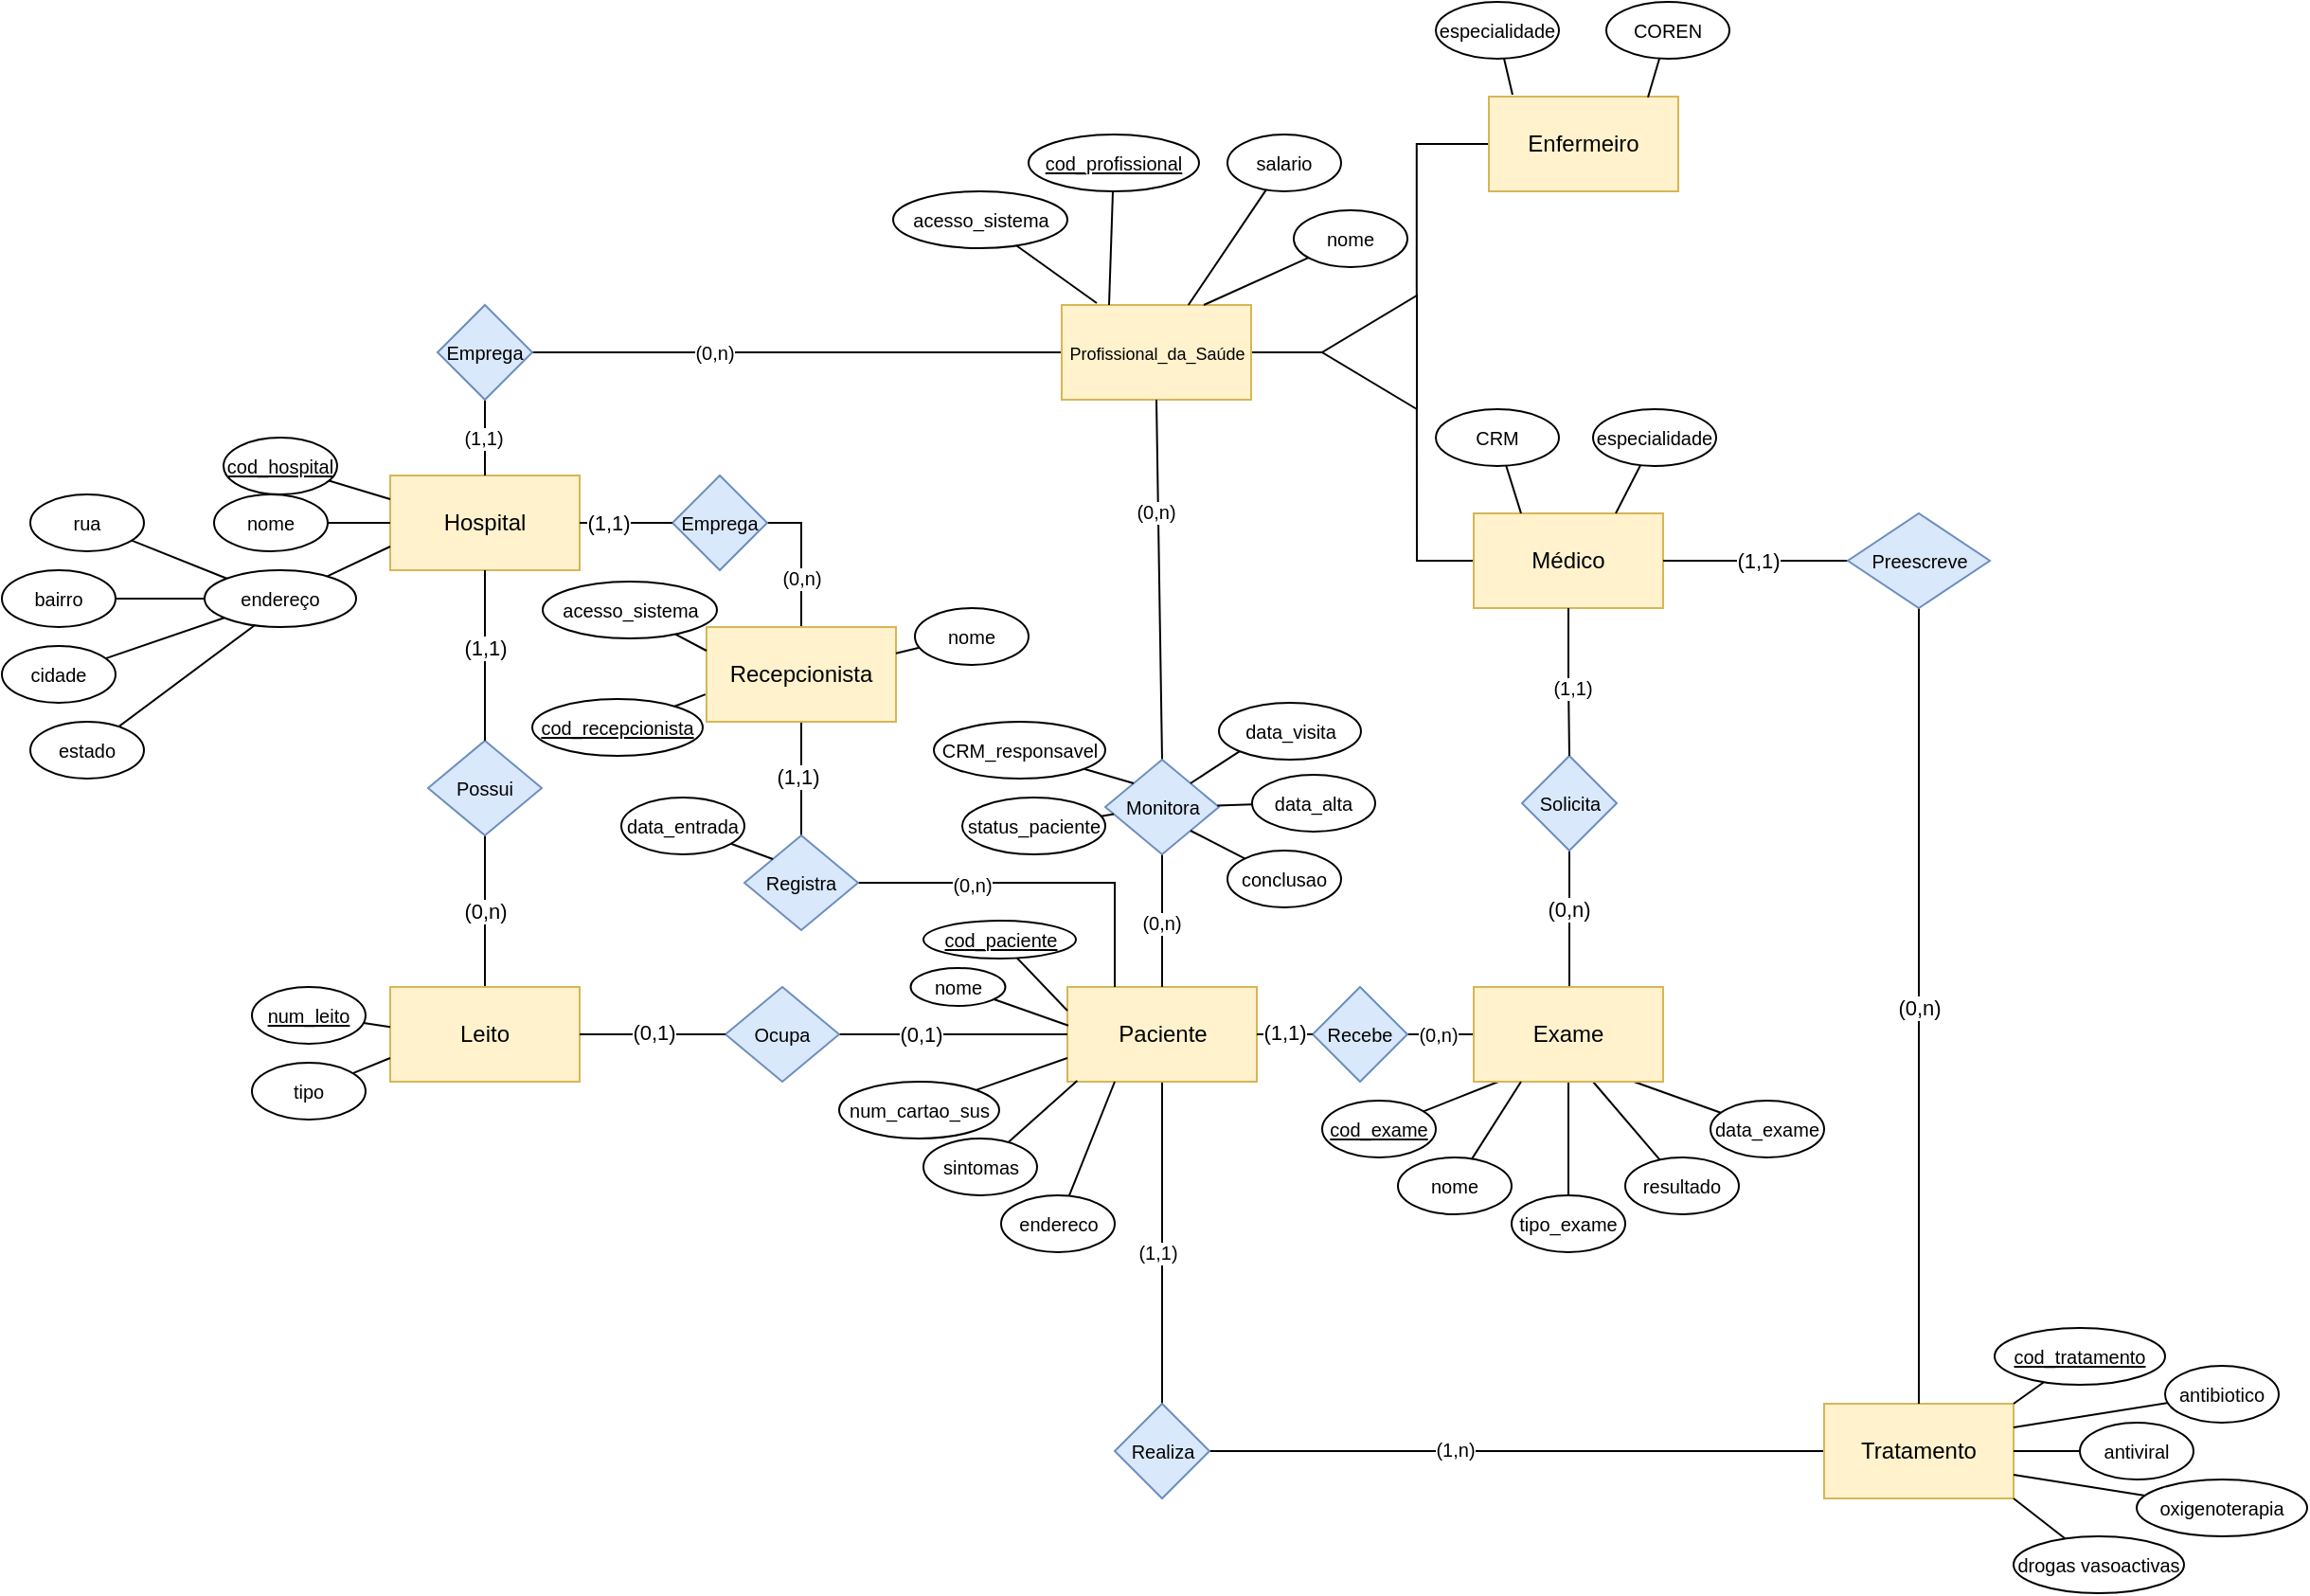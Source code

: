 <mxfile version="17.1.3" type="device"><diagram id="DPIqhVDyf0il2X2MRdax" name="Page-1"><mxGraphModel dx="2132" dy="731" grid="1" gridSize="10" guides="1" tooltips="1" connect="1" arrows="1" fold="1" page="1" pageScale="1" pageWidth="850" pageHeight="1100" math="0" shadow="0"><root><mxCell id="0"/><mxCell id="1" parent="0"/><mxCell id="e67eIa8he8277cA4eaDI-134" style="edgeStyle=orthogonalEdgeStyle;rounded=0;orthogonalLoop=1;jettySize=auto;html=1;entryX=0.5;entryY=0;entryDx=0;entryDy=0;fontSize=10;endArrow=none;endFill=0;startArrow=none;" parent="1" source="CqYVStEYYvKWzw15tVF0-3" target="CqYVStEYYvKWzw15tVF0-1" edge="1"><mxGeometry relative="1" as="geometry"><Array as="points"><mxPoint x="730" y="315"/></Array><mxPoint x="698" y="370" as="targetPoint"/></mxGeometry></mxCell><mxCell id="e67eIa8he8277cA4eaDI-135" value="(0,n)" style="edgeLabel;html=1;align=center;verticalAlign=middle;resizable=0;points=[];fontSize=10;" parent="e67eIa8he8277cA4eaDI-134" vertex="1" connectable="0"><mxGeometry x="0.768" y="1" relative="1" as="geometry"><mxPoint x="-1" y="-18" as="offset"/></mxGeometry></mxCell><mxCell id="CqYVStEYYvKWzw15tVF0-39" style="edgeStyle=none;rounded=0;orthogonalLoop=1;jettySize=auto;html=1;entryX=0.5;entryY=0;entryDx=0;entryDy=0;endArrow=none;endFill=0;startArrow=none;" parent="1" source="CqYVStEYYvKWzw15tVF0-40" target="CqYVStEYYvKWzw15tVF0-38" edge="1"><mxGeometry relative="1" as="geometry"/></mxCell><mxCell id="CqYVStEYYvKWzw15tVF0-47" value="(0,n)" style="edgeLabel;html=1;align=center;verticalAlign=middle;resizable=0;points=[];" parent="CqYVStEYYvKWzw15tVF0-39" vertex="1" connectable="0"><mxGeometry x="0.331" y="1" relative="1" as="geometry"><mxPoint x="-1" y="-13" as="offset"/></mxGeometry></mxCell><mxCell id="e67eIa8he8277cA4eaDI-136" value="Hospital" style="rounded=0;whiteSpace=wrap;html=1;fillColor=#fff2cc;strokeColor=#d6b656;" parent="1" vertex="1"><mxGeometry x="513" y="290" width="100" height="50" as="geometry"/></mxCell><mxCell id="e67eIa8he8277cA4eaDI-137" style="rounded=0;orthogonalLoop=1;jettySize=auto;html=1;entryX=0;entryY=0.5;entryDx=0;entryDy=0;fontSize=10;endArrow=none;endFill=0;" parent="1" source="e67eIa8he8277cA4eaDI-138" target="e67eIa8he8277cA4eaDI-136" edge="1"><mxGeometry relative="1" as="geometry"/></mxCell><mxCell id="e67eIa8he8277cA4eaDI-138" value="&lt;font style=&quot;font-size: 10px;&quot;&gt;nome&lt;/font&gt;" style="ellipse;whiteSpace=wrap;html=1;fontSize=10;" parent="1" vertex="1"><mxGeometry x="420" y="300" width="60" height="30" as="geometry"/></mxCell><mxCell id="e67eIa8he8277cA4eaDI-139" style="edgeStyle=none;rounded=0;orthogonalLoop=1;jettySize=auto;html=1;entryX=0;entryY=0.25;entryDx=0;entryDy=0;fontSize=10;endArrow=none;endFill=0;" parent="1" source="e67eIa8he8277cA4eaDI-140" target="e67eIa8he8277cA4eaDI-136" edge="1"><mxGeometry relative="1" as="geometry"/></mxCell><mxCell id="e67eIa8he8277cA4eaDI-140" value="&lt;u style=&quot;font-size: 10px;&quot;&gt;&lt;font style=&quot;font-size: 10px;&quot;&gt;cod_hospital&lt;/font&gt;&lt;/u&gt;" style="ellipse;whiteSpace=wrap;html=1;fontSize=10;" parent="1" vertex="1"><mxGeometry x="425" y="270" width="60" height="30" as="geometry"/></mxCell><mxCell id="e67eIa8he8277cA4eaDI-156" style="edgeStyle=none;rounded=0;orthogonalLoop=1;jettySize=auto;html=1;entryX=0;entryY=0.5;entryDx=0;entryDy=0;fontSize=10;endArrow=none;endFill=0;exitX=1;exitY=0.5;exitDx=0;exitDy=0;startArrow=none;" parent="1" source="CqYVStEYYvKWzw15tVF0-31" target="CqYVStEYYvKWzw15tVF0-26" edge="1"><mxGeometry relative="1" as="geometry"><mxPoint x="1015.5" y="585" as="sourcePoint"/><mxPoint x="1110.0" y="585" as="targetPoint"/></mxGeometry></mxCell><mxCell id="e67eIa8he8277cA4eaDI-158" style="edgeStyle=none;rounded=0;orthogonalLoop=1;jettySize=auto;html=1;entryX=0.5;entryY=0;entryDx=0;entryDy=0;fontSize=10;endArrow=none;endFill=0;" parent="1" source="e67eIa8he8277cA4eaDI-160" target="e67eIa8he8277cA4eaDI-216" edge="1"><mxGeometry relative="1" as="geometry"/></mxCell><mxCell id="e67eIa8he8277cA4eaDI-159" value="(1,1)" style="edgeLabel;html=1;align=center;verticalAlign=middle;resizable=0;points=[];fontSize=10;" parent="e67eIa8he8277cA4eaDI-158" vertex="1" connectable="0"><mxGeometry x="-0.456" relative="1" as="geometry"><mxPoint x="-3" y="44" as="offset"/></mxGeometry></mxCell><mxCell id="e67eIa8he8277cA4eaDI-160" value="Paciente" style="rounded=0;whiteSpace=wrap;html=1;fillColor=#fff2cc;strokeColor=#d6b656;" parent="1" vertex="1"><mxGeometry x="870.5" y="560" width="100" height="50" as="geometry"/></mxCell><mxCell id="e67eIa8he8277cA4eaDI-161" style="edgeStyle=none;rounded=0;orthogonalLoop=1;jettySize=auto;html=1;fontSize=10;endArrow=none;endFill=0;entryX=0;entryY=0.25;entryDx=0;entryDy=0;" parent="1" source="e67eIa8he8277cA4eaDI-162" target="e67eIa8he8277cA4eaDI-160" edge="1"><mxGeometry relative="1" as="geometry"><mxPoint x="830" y="595" as="targetPoint"/></mxGeometry></mxCell><mxCell id="e67eIa8he8277cA4eaDI-162" value="&lt;font style=&quot;font-size: 10px&quot;&gt;&lt;u&gt;cod_paciente&lt;/u&gt;&lt;/font&gt;" style="ellipse;whiteSpace=wrap;html=1;" parent="1" vertex="1"><mxGeometry x="794.5" y="525" width="80.5" height="20" as="geometry"/></mxCell><mxCell id="e67eIa8he8277cA4eaDI-163" style="edgeStyle=none;rounded=0;orthogonalLoop=1;jettySize=auto;html=1;entryX=0;entryY=0.75;entryDx=0;entryDy=0;fontSize=10;endArrow=none;endFill=0;" parent="1" source="e67eIa8he8277cA4eaDI-164" target="e67eIa8he8277cA4eaDI-160" edge="1"><mxGeometry relative="1" as="geometry"><mxPoint x="875.2" y="621" as="targetPoint"/></mxGeometry></mxCell><mxCell id="e67eIa8he8277cA4eaDI-164" value="&lt;span style=&quot;font-size: 10px&quot;&gt;num_cartao_sus&lt;/span&gt;" style="ellipse;whiteSpace=wrap;html=1;" parent="1" vertex="1"><mxGeometry x="750" y="610" width="84.5" height="30" as="geometry"/></mxCell><mxCell id="e67eIa8he8277cA4eaDI-167" style="edgeStyle=none;rounded=0;orthogonalLoop=1;jettySize=auto;html=1;entryX=0.052;entryY=0.991;entryDx=0;entryDy=0;fontSize=10;endArrow=none;endFill=0;entryPerimeter=0;" parent="1" source="e67eIa8he8277cA4eaDI-168" target="e67eIa8he8277cA4eaDI-160" edge="1"><mxGeometry relative="1" as="geometry"><mxPoint x="875.0" y="630.0" as="targetPoint"/></mxGeometry></mxCell><mxCell id="e67eIa8he8277cA4eaDI-168" value="&lt;font style=&quot;font-size: 10px&quot;&gt;sintomas&lt;/font&gt;" style="ellipse;whiteSpace=wrap;html=1;" parent="1" vertex="1"><mxGeometry x="794.5" y="640" width="60" height="30" as="geometry"/></mxCell><mxCell id="e67eIa8he8277cA4eaDI-169" value="" style="endArrow=none;html=1;rounded=0;fontSize=10;exitX=0.5;exitY=0;exitDx=0;exitDy=0;entryX=0.5;entryY=1;entryDx=0;entryDy=0;" parent="1" source="e67eIa8he8277cA4eaDI-136" target="e67eIa8he8277cA4eaDI-173" edge="1"><mxGeometry width="50" height="50" relative="1" as="geometry"><mxPoint x="523" y="320" as="sourcePoint"/><mxPoint x="433" y="260" as="targetPoint"/></mxGeometry></mxCell><mxCell id="e67eIa8he8277cA4eaDI-170" value="(1,1)" style="edgeLabel;html=1;align=center;verticalAlign=middle;resizable=0;points=[];fontSize=10;" parent="e67eIa8he8277cA4eaDI-169" vertex="1" connectable="0"><mxGeometry x="-0.407" relative="1" as="geometry"><mxPoint x="-1" y="-8" as="offset"/></mxGeometry></mxCell><mxCell id="e67eIa8he8277cA4eaDI-171" style="edgeStyle=none;rounded=0;orthogonalLoop=1;jettySize=auto;html=1;entryX=0;entryY=0.5;entryDx=0;entryDy=0;fontSize=10;endArrow=none;endFill=0;" parent="1" source="e67eIa8he8277cA4eaDI-173" target="e67eIa8he8277cA4eaDI-177" edge="1"><mxGeometry relative="1" as="geometry"/></mxCell><mxCell id="e67eIa8he8277cA4eaDI-172" value="(0,n)" style="edgeLabel;html=1;align=center;verticalAlign=middle;resizable=0;points=[];fontSize=10;" parent="e67eIa8he8277cA4eaDI-171" vertex="1" connectable="0"><mxGeometry x="-0.71" y="-1" relative="1" as="geometry"><mxPoint x="55" y="-1" as="offset"/></mxGeometry></mxCell><mxCell id="e67eIa8he8277cA4eaDI-173" value="Emprega" style="rhombus;whiteSpace=wrap;html=1;fontSize=10;fillColor=#dae8fc;strokeColor=#6c8ebf;" parent="1" vertex="1"><mxGeometry x="538" y="200" width="50" height="50" as="geometry"/></mxCell><mxCell id="e67eIa8he8277cA4eaDI-174" style="edgeStyle=none;rounded=0;orthogonalLoop=1;jettySize=auto;html=1;fontSize=10;endArrow=none;endFill=0;entryX=0.25;entryY=1;entryDx=0;entryDy=0;" parent="1" source="e67eIa8he8277cA4eaDI-175" target="e67eIa8he8277cA4eaDI-160" edge="1"><mxGeometry relative="1" as="geometry"><mxPoint x="890.0" y="630.5" as="targetPoint"/></mxGeometry></mxCell><mxCell id="e67eIa8he8277cA4eaDI-175" value="&lt;font style=&quot;font-size: 10px;&quot;&gt;endereco&lt;/font&gt;" style="ellipse;whiteSpace=wrap;html=1;fontSize=10;" parent="1" vertex="1"><mxGeometry x="835.5" y="670" width="60" height="30" as="geometry"/></mxCell><mxCell id="NWJl9YIsChpOu8ITYaEX-7" style="edgeStyle=orthogonalEdgeStyle;rounded=0;orthogonalLoop=1;jettySize=auto;html=1;entryX=1;entryY=0.5;entryDx=0;entryDy=0;endArrow=none;endFill=0;" parent="1" source="e67eIa8he8277cA4eaDI-177" target="e67eIa8he8277cA4eaDI-184" edge="1"><mxGeometry relative="1" as="geometry"/></mxCell><mxCell id="e67eIa8he8277cA4eaDI-177" value="&lt;font style=&quot;font-size: 9px&quot;&gt;Profissional_da_Saúde&lt;/font&gt;" style="rounded=0;whiteSpace=wrap;html=1;fillColor=#fff2cc;strokeColor=#d6b656;" parent="1" vertex="1"><mxGeometry x="867.5" y="200" width="100" height="50" as="geometry"/></mxCell><mxCell id="e67eIa8he8277cA4eaDI-178" style="edgeStyle=none;rounded=0;orthogonalLoop=1;jettySize=auto;html=1;fontSize=10;endArrow=none;endFill=0;" parent="1" source="e67eIa8he8277cA4eaDI-179" target="e67eIa8he8277cA4eaDI-177" edge="1"><mxGeometry relative="1" as="geometry"/></mxCell><mxCell id="e67eIa8he8277cA4eaDI-179" value="&lt;font style=&quot;font-size: 10px&quot;&gt;salario&lt;/font&gt;" style="ellipse;whiteSpace=wrap;html=1;" parent="1" vertex="1"><mxGeometry x="955" y="110" width="60" height="30" as="geometry"/></mxCell><mxCell id="e67eIa8he8277cA4eaDI-180" style="edgeStyle=none;rounded=0;orthogonalLoop=1;jettySize=auto;html=1;entryX=0.25;entryY=0;entryDx=0;entryDy=0;fontSize=10;endArrow=none;endFill=0;" parent="1" source="e67eIa8he8277cA4eaDI-181" target="e67eIa8he8277cA4eaDI-177" edge="1"><mxGeometry relative="1" as="geometry"/></mxCell><mxCell id="e67eIa8he8277cA4eaDI-181" value="&lt;u&gt;&lt;font style=&quot;font-size: 10px&quot;&gt;cod_profissional&lt;/font&gt;&lt;/u&gt;" style="ellipse;whiteSpace=wrap;html=1;" parent="1" vertex="1"><mxGeometry x="850" y="110" width="90" height="30" as="geometry"/></mxCell><mxCell id="e67eIa8he8277cA4eaDI-182" style="edgeStyle=none;rounded=0;orthogonalLoop=1;jettySize=auto;html=1;entryX=0.75;entryY=0;entryDx=0;entryDy=0;fontSize=10;endArrow=none;endFill=0;" parent="1" source="e67eIa8he8277cA4eaDI-183" target="e67eIa8he8277cA4eaDI-177" edge="1"><mxGeometry relative="1" as="geometry"/></mxCell><mxCell id="e67eIa8he8277cA4eaDI-183" value="&lt;font style=&quot;font-size: 10px&quot;&gt;nome&lt;/font&gt;" style="ellipse;whiteSpace=wrap;html=1;" parent="1" vertex="1"><mxGeometry x="990" y="150" width="60" height="30" as="geometry"/></mxCell><mxCell id="e67eIa8he8277cA4eaDI-184" value="" style="triangle;whiteSpace=wrap;html=1;fontSize=10;rotation=-180;" parent="1" vertex="1"><mxGeometry x="1005" y="195" width="50" height="60" as="geometry"/></mxCell><mxCell id="e67eIa8he8277cA4eaDI-186" style="edgeStyle=none;rounded=0;orthogonalLoop=1;jettySize=auto;html=1;entryX=0.5;entryY=0;entryDx=0;entryDy=0;fontSize=10;endArrow=none;endFill=0;exitX=0.5;exitY=1;exitDx=0;exitDy=0;" parent="1" source="e67eIa8he8277cA4eaDI-177" target="e67eIa8he8277cA4eaDI-197" edge="1"><mxGeometry relative="1" as="geometry"><mxPoint x="785" y="290" as="sourcePoint"/><Array as="points"/></mxGeometry></mxCell><mxCell id="e67eIa8he8277cA4eaDI-187" value="(0,n)" style="edgeLabel;html=1;align=center;verticalAlign=middle;resizable=0;points=[];fontSize=10;" parent="e67eIa8he8277cA4eaDI-186" vertex="1" connectable="0"><mxGeometry x="-0.426" y="-1" relative="1" as="geometry"><mxPoint x="-1" y="4" as="offset"/></mxGeometry></mxCell><mxCell id="NWJl9YIsChpOu8ITYaEX-6" style="edgeStyle=orthogonalEdgeStyle;rounded=0;orthogonalLoop=1;jettySize=auto;html=1;entryX=0.002;entryY=0.985;entryDx=0;entryDy=0;entryPerimeter=0;endArrow=none;endFill=0;" parent="1" source="e67eIa8he8277cA4eaDI-188" target="e67eIa8he8277cA4eaDI-184" edge="1"><mxGeometry relative="1" as="geometry"/></mxCell><mxCell id="e67eIa8he8277cA4eaDI-188" value="Enfermeiro" style="rounded=0;whiteSpace=wrap;html=1;fillColor=#fff2cc;strokeColor=#d6b656;" parent="1" vertex="1"><mxGeometry x="1093" y="90" width="100" height="50" as="geometry"/></mxCell><mxCell id="e67eIa8he8277cA4eaDI-192" style="edgeStyle=orthogonalEdgeStyle;rounded=0;orthogonalLoop=1;jettySize=auto;html=1;entryX=0.5;entryY=0;entryDx=0;entryDy=0;fontSize=10;endArrow=none;endFill=0;exitX=0.5;exitY=1;exitDx=0;exitDy=0;startArrow=none;" parent="1" source="CqYVStEYYvKWzw15tVF0-27" edge="1"><mxGeometry relative="1" as="geometry"><Array as="points"><mxPoint x="1135" y="560"/></Array><mxPoint x="1135.0" y="560" as="targetPoint"/></mxGeometry></mxCell><mxCell id="CqYVStEYYvKWzw15tVF0-30" value="(0,n)" style="edgeLabel;html=1;align=center;verticalAlign=middle;resizable=0;points=[];" parent="e67eIa8he8277cA4eaDI-192" vertex="1" connectable="0"><mxGeometry x="-0.389" y="1" relative="1" as="geometry"><mxPoint x="-2" y="9" as="offset"/></mxGeometry></mxCell><mxCell id="NWJl9YIsChpOu8ITYaEX-8" style="edgeStyle=orthogonalEdgeStyle;rounded=0;orthogonalLoop=1;jettySize=auto;html=1;endArrow=none;endFill=0;entryX=0.001;entryY=0.005;entryDx=0;entryDy=0;entryPerimeter=0;" parent="1" source="e67eIa8he8277cA4eaDI-194" target="e67eIa8he8277cA4eaDI-184" edge="1"><mxGeometry relative="1" as="geometry"><mxPoint x="1055" y="260" as="targetPoint"/></mxGeometry></mxCell><mxCell id="e67eIa8he8277cA4eaDI-194" value="Médico" style="rounded=0;whiteSpace=wrap;html=1;fillColor=#fff2cc;strokeColor=#d6b656;" parent="1" vertex="1"><mxGeometry x="1085" y="310" width="100" height="50" as="geometry"/></mxCell><mxCell id="e67eIa8he8277cA4eaDI-195" style="edgeStyle=none;rounded=0;orthogonalLoop=1;jettySize=auto;html=1;entryX=0.5;entryY=0;entryDx=0;entryDy=0;fontSize=10;endArrow=none;endFill=0;" parent="1" source="e67eIa8he8277cA4eaDI-197" target="e67eIa8he8277cA4eaDI-160" edge="1"><mxGeometry relative="1" as="geometry"/></mxCell><mxCell id="e67eIa8he8277cA4eaDI-196" value="(0,n)" style="edgeLabel;html=1;align=center;verticalAlign=middle;resizable=0;points=[];fontSize=10;" parent="e67eIa8he8277cA4eaDI-195" vertex="1" connectable="0"><mxGeometry x="0.4" y="-2" relative="1" as="geometry"><mxPoint x="1" y="-13" as="offset"/></mxGeometry></mxCell><mxCell id="e67eIa8he8277cA4eaDI-197" value="Monitora" style="rhombus;whiteSpace=wrap;html=1;fontSize=10;fillColor=#dae8fc;strokeColor=#6c8ebf;" parent="1" vertex="1"><mxGeometry x="890.5" y="440" width="60" height="50" as="geometry"/></mxCell><mxCell id="e67eIa8he8277cA4eaDI-198" style="edgeStyle=none;rounded=0;orthogonalLoop=1;jettySize=auto;html=1;entryX=0.84;entryY=0.007;entryDx=0;entryDy=0;fontSize=10;endArrow=none;endFill=0;entryPerimeter=0;" parent="1" source="e67eIa8he8277cA4eaDI-199" target="e67eIa8he8277cA4eaDI-188" edge="1"><mxGeometry relative="1" as="geometry"><mxPoint x="886.75" y="352.5" as="targetPoint"/></mxGeometry></mxCell><mxCell id="e67eIa8he8277cA4eaDI-199" value="&lt;font style=&quot;font-size: 10px&quot;&gt;&lt;span style=&quot;font-size: 10px&quot;&gt;COREN&lt;/span&gt;&lt;/font&gt;" style="ellipse;whiteSpace=wrap;html=1;fontSize=10;" parent="1" vertex="1"><mxGeometry x="1155" y="40" width="65" height="30" as="geometry"/></mxCell><mxCell id="e67eIa8he8277cA4eaDI-200" style="edgeStyle=none;rounded=0;orthogonalLoop=1;jettySize=auto;html=1;entryX=0.125;entryY=-0.02;entryDx=0;entryDy=0;fontSize=10;endArrow=none;endFill=0;entryPerimeter=0;" parent="1" source="e67eIa8he8277cA4eaDI-201" target="e67eIa8he8277cA4eaDI-188" edge="1"><mxGeometry relative="1" as="geometry"><mxPoint x="886.75" y="365" as="targetPoint"/></mxGeometry></mxCell><mxCell id="e67eIa8he8277cA4eaDI-201" value="&lt;span style=&quot;font-size: 10px;&quot;&gt;especialidade&lt;/span&gt;" style="ellipse;whiteSpace=wrap;html=1;fontSize=10;" parent="1" vertex="1"><mxGeometry x="1065" y="40" width="65" height="30" as="geometry"/></mxCell><mxCell id="e67eIa8he8277cA4eaDI-202" style="edgeStyle=none;rounded=0;orthogonalLoop=1;jettySize=auto;html=1;entryX=0.25;entryY=0;entryDx=0;entryDy=0;fontSize=10;endArrow=none;endFill=0;" parent="1" source="e67eIa8he8277cA4eaDI-203" target="e67eIa8he8277cA4eaDI-194" edge="1"><mxGeometry relative="1" as="geometry"/></mxCell><mxCell id="e67eIa8he8277cA4eaDI-203" value="&lt;font style=&quot;font-size: 10px&quot;&gt;CRM&lt;/font&gt;" style="ellipse;whiteSpace=wrap;html=1;" parent="1" vertex="1"><mxGeometry x="1065" y="255" width="65" height="30" as="geometry"/></mxCell><mxCell id="e67eIa8he8277cA4eaDI-204" style="edgeStyle=none;rounded=0;orthogonalLoop=1;jettySize=auto;html=1;entryX=0.75;entryY=0;entryDx=0;entryDy=0;fontSize=10;endArrow=none;endFill=0;" parent="1" source="e67eIa8he8277cA4eaDI-205" target="e67eIa8he8277cA4eaDI-194" edge="1"><mxGeometry relative="1" as="geometry"/></mxCell><mxCell id="e67eIa8he8277cA4eaDI-205" value="&lt;span style=&quot;font-size: 10px&quot;&gt;especialidade&lt;/span&gt;" style="ellipse;whiteSpace=wrap;html=1;" parent="1" vertex="1"><mxGeometry x="1148" y="255" width="65" height="30" as="geometry"/></mxCell><mxCell id="e67eIa8he8277cA4eaDI-208" style="edgeStyle=none;rounded=0;orthogonalLoop=1;jettySize=auto;html=1;entryX=0.5;entryY=1;entryDx=0;entryDy=0;fontSize=10;endArrow=none;endFill=0;exitX=0.5;exitY=0;exitDx=0;exitDy=0;" parent="1" source="e67eIa8he8277cA4eaDI-209" target="CqYVStEYYvKWzw15tVF0-26" edge="1"><mxGeometry relative="1" as="geometry"><mxPoint x="1238.5" y="662.5" as="sourcePoint"/><mxPoint x="1135.5" y="622.5" as="targetPoint"/></mxGeometry></mxCell><mxCell id="e67eIa8he8277cA4eaDI-209" value="&lt;font style=&quot;font-size: 10px&quot;&gt;tipo_exame&lt;/font&gt;" style="ellipse;whiteSpace=wrap;html=1;" parent="1" vertex="1"><mxGeometry x="1105" y="670" width="60" height="30" as="geometry"/></mxCell><mxCell id="e67eIa8he8277cA4eaDI-210" style="edgeStyle=none;rounded=0;orthogonalLoop=1;jettySize=auto;html=1;entryX=0;entryY=1;entryDx=0;entryDy=0;fontSize=10;endArrow=none;endFill=0;" parent="1" source="e67eIa8he8277cA4eaDI-211" edge="1"><mxGeometry relative="1" as="geometry"><mxPoint x="1098.0" y="610" as="targetPoint"/></mxGeometry></mxCell><mxCell id="e67eIa8he8277cA4eaDI-211" value="&lt;u&gt;&lt;font style=&quot;font-size: 10px&quot;&gt;cod_exame&lt;/font&gt;&lt;/u&gt;" style="ellipse;whiteSpace=wrap;html=1;" parent="1" vertex="1"><mxGeometry x="1005" y="620" width="60" height="30" as="geometry"/></mxCell><mxCell id="e67eIa8he8277cA4eaDI-212" style="edgeStyle=none;rounded=0;orthogonalLoop=1;jettySize=auto;html=1;entryX=1;entryY=1;entryDx=0;entryDy=0;fontSize=10;endArrow=none;endFill=0;" parent="1" source="e67eIa8he8277cA4eaDI-213" edge="1"><mxGeometry relative="1" as="geometry"><mxPoint x="1148.0" y="610" as="targetPoint"/></mxGeometry></mxCell><mxCell id="e67eIa8he8277cA4eaDI-213" value="&lt;font style=&quot;font-size: 10px&quot;&gt;resultado&lt;/font&gt;" style="ellipse;whiteSpace=wrap;html=1;" parent="1" vertex="1"><mxGeometry x="1165" y="650" width="60" height="30" as="geometry"/></mxCell><mxCell id="e67eIa8he8277cA4eaDI-214" style="edgeStyle=none;rounded=0;orthogonalLoop=1;jettySize=auto;html=1;entryX=0;entryY=0.5;entryDx=0;entryDy=0;fontSize=10;endArrow=none;endFill=0;" parent="1" source="e67eIa8he8277cA4eaDI-216" target="e67eIa8he8277cA4eaDI-217" edge="1"><mxGeometry relative="1" as="geometry"/></mxCell><mxCell id="e67eIa8he8277cA4eaDI-215" value="(1,n)" style="edgeLabel;html=1;align=center;verticalAlign=middle;resizable=0;points=[];fontSize=10;" parent="e67eIa8he8277cA4eaDI-214" vertex="1" connectable="0"><mxGeometry x="-0.534" y="1" relative="1" as="geometry"><mxPoint x="54" as="offset"/></mxGeometry></mxCell><mxCell id="e67eIa8he8277cA4eaDI-216" value="Realiza" style="rhombus;whiteSpace=wrap;html=1;fontSize=10;fillColor=#dae8fc;strokeColor=#6c8ebf;" parent="1" vertex="1"><mxGeometry x="895.5" y="780" width="50" height="50" as="geometry"/></mxCell><mxCell id="e67eIa8he8277cA4eaDI-217" value="Tratamento" style="rounded=0;whiteSpace=wrap;html=1;fillColor=#fff2cc;strokeColor=#d6b656;" parent="1" vertex="1"><mxGeometry x="1270" y="780" width="100" height="50" as="geometry"/></mxCell><mxCell id="e67eIa8he8277cA4eaDI-218" style="edgeStyle=none;rounded=0;orthogonalLoop=1;jettySize=auto;html=1;entryX=1;entryY=0.25;entryDx=0;entryDy=0;fontSize=10;endArrow=none;endFill=0;" parent="1" source="e67eIa8he8277cA4eaDI-219" target="e67eIa8he8277cA4eaDI-217" edge="1"><mxGeometry relative="1" as="geometry"/></mxCell><mxCell id="e67eIa8he8277cA4eaDI-219" value="&lt;font style=&quot;font-size: 10px&quot;&gt;antibiotico&lt;/font&gt;" style="ellipse;whiteSpace=wrap;html=1;" parent="1" vertex="1"><mxGeometry x="1450" y="760" width="60" height="30" as="geometry"/></mxCell><mxCell id="e67eIa8he8277cA4eaDI-220" style="edgeStyle=none;rounded=0;orthogonalLoop=1;jettySize=auto;html=1;entryX=1;entryY=0;entryDx=0;entryDy=0;fontSize=10;endArrow=none;endFill=0;" parent="1" source="e67eIa8he8277cA4eaDI-221" target="e67eIa8he8277cA4eaDI-217" edge="1"><mxGeometry relative="1" as="geometry"/></mxCell><mxCell id="e67eIa8he8277cA4eaDI-221" value="&lt;u&gt;&lt;font style=&quot;font-size: 10px&quot;&gt;cod_tratamento&lt;/font&gt;&lt;/u&gt;" style="ellipse;whiteSpace=wrap;html=1;" parent="1" vertex="1"><mxGeometry x="1360" y="740" width="90" height="30" as="geometry"/></mxCell><mxCell id="e67eIa8he8277cA4eaDI-222" style="edgeStyle=none;rounded=0;orthogonalLoop=1;jettySize=auto;html=1;entryX=1;entryY=0.5;entryDx=0;entryDy=0;fontSize=10;endArrow=none;endFill=0;" parent="1" source="e67eIa8he8277cA4eaDI-223" target="e67eIa8he8277cA4eaDI-217" edge="1"><mxGeometry relative="1" as="geometry"/></mxCell><mxCell id="e67eIa8he8277cA4eaDI-223" value="&lt;font style=&quot;font-size: 10px&quot;&gt;antiviral&lt;/font&gt;" style="ellipse;whiteSpace=wrap;html=1;" parent="1" vertex="1"><mxGeometry x="1405" y="790" width="60" height="30" as="geometry"/></mxCell><mxCell id="e67eIa8he8277cA4eaDI-224" style="edgeStyle=none;rounded=0;orthogonalLoop=1;jettySize=auto;html=1;entryX=1;entryY=1;entryDx=0;entryDy=0;fontSize=10;endArrow=none;endFill=0;" parent="1" source="e67eIa8he8277cA4eaDI-225" target="e67eIa8he8277cA4eaDI-217" edge="1"><mxGeometry relative="1" as="geometry"/></mxCell><mxCell id="e67eIa8he8277cA4eaDI-225" value="&lt;font style=&quot;font-size: 10px&quot;&gt;drogas vasoactivas&lt;/font&gt;" style="ellipse;whiteSpace=wrap;html=1;" parent="1" vertex="1"><mxGeometry x="1370" y="850" width="90" height="30" as="geometry"/></mxCell><mxCell id="e67eIa8he8277cA4eaDI-226" style="edgeStyle=none;rounded=0;orthogonalLoop=1;jettySize=auto;html=1;entryX=1;entryY=0.75;entryDx=0;entryDy=0;fontSize=10;endArrow=none;endFill=0;" parent="1" source="e67eIa8he8277cA4eaDI-227" target="e67eIa8he8277cA4eaDI-217" edge="1"><mxGeometry relative="1" as="geometry"/></mxCell><mxCell id="e67eIa8he8277cA4eaDI-227" value="&lt;font style=&quot;font-size: 10px&quot;&gt;oxigenoterapia&lt;/font&gt;" style="ellipse;whiteSpace=wrap;html=1;" parent="1" vertex="1"><mxGeometry x="1435" y="820" width="90" height="30" as="geometry"/></mxCell><mxCell id="e67eIa8he8277cA4eaDI-228" style="rounded=0;orthogonalLoop=1;jettySize=auto;html=1;fontSize=10;endArrow=none;endFill=0;" parent="1" source="e67eIa8he8277cA4eaDI-229" edge="1"><mxGeometry relative="1" as="geometry"><mxPoint x="1169.898" y="610.102" as="targetPoint"/></mxGeometry></mxCell><mxCell id="e67eIa8he8277cA4eaDI-229" value="&lt;font style=&quot;font-size: 10px&quot;&gt;data_exame&lt;/font&gt;" style="ellipse;whiteSpace=wrap;html=1;" parent="1" vertex="1"><mxGeometry x="1210" y="620" width="60" height="30" as="geometry"/></mxCell><mxCell id="e67eIa8he8277cA4eaDI-236" style="edgeStyle=orthogonalEdgeStyle;rounded=0;orthogonalLoop=1;jettySize=auto;html=1;entryX=0.25;entryY=0;entryDx=0;entryDy=0;fontSize=10;endArrow=none;endFill=0;exitX=0.5;exitY=1;exitDx=0;exitDy=0;" parent="1" source="e67eIa8he8277cA4eaDI-237" target="e67eIa8he8277cA4eaDI-160" edge="1"><mxGeometry relative="1" as="geometry"><Array as="points"><mxPoint x="730" y="505"/><mxPoint x="896" y="505"/></Array></mxGeometry></mxCell><mxCell id="CqYVStEYYvKWzw15tVF0-2" style="edgeStyle=orthogonalEdgeStyle;rounded=0;orthogonalLoop=1;jettySize=auto;html=1;entryX=0.5;entryY=1;entryDx=0;entryDy=0;endArrow=none;endFill=0;" parent="1" source="e67eIa8he8277cA4eaDI-237" target="CqYVStEYYvKWzw15tVF0-1" edge="1"><mxGeometry relative="1" as="geometry"><mxPoint x="698" y="420" as="targetPoint"/></mxGeometry></mxCell><mxCell id="e67eIa8he8277cA4eaDI-237" value="Registra" style="rhombus;whiteSpace=wrap;html=1;fontSize=10;fillColor=#dae8fc;strokeColor=#6c8ebf;" parent="1" vertex="1"><mxGeometry x="700" y="480" width="60" height="50" as="geometry"/></mxCell><mxCell id="CqYVStEYYvKWzw15tVF0-17" style="edgeStyle=none;rounded=0;orthogonalLoop=1;jettySize=auto;html=1;entryX=0;entryY=0;entryDx=0;entryDy=0;endArrow=none;endFill=0;" parent="1" source="e67eIa8he8277cA4eaDI-241" target="e67eIa8he8277cA4eaDI-237" edge="1"><mxGeometry relative="1" as="geometry"/></mxCell><mxCell id="e67eIa8he8277cA4eaDI-241" value="&lt;span style=&quot;font-size: 10px&quot;&gt;data_entrada&lt;/span&gt;" style="ellipse;whiteSpace=wrap;html=1;fontSize=10;" parent="1" vertex="1"><mxGeometry x="635" y="460" width="65" height="30" as="geometry"/></mxCell><mxCell id="e67eIa8he8277cA4eaDI-242" style="edgeStyle=none;rounded=0;orthogonalLoop=1;jettySize=auto;html=1;fontSize=10;endArrow=none;endFill=0;" parent="1" source="e67eIa8he8277cA4eaDI-243" target="e67eIa8he8277cA4eaDI-197" edge="1"><mxGeometry relative="1" as="geometry"/></mxCell><mxCell id="e67eIa8he8277cA4eaDI-243" value="&lt;span style=&quot;font-size: 10px&quot;&gt;status_paciente&lt;/span&gt;" style="ellipse;whiteSpace=wrap;html=1;fontSize=10;" parent="1" vertex="1"><mxGeometry x="815" y="460" width="75.5" height="30" as="geometry"/></mxCell><mxCell id="e67eIa8he8277cA4eaDI-244" style="edgeStyle=none;rounded=0;orthogonalLoop=1;jettySize=auto;html=1;fontSize=10;endArrow=none;endFill=0;entryX=1;entryY=0;entryDx=0;entryDy=0;exitX=0;exitY=1;exitDx=0;exitDy=0;" parent="1" source="e67eIa8he8277cA4eaDI-261" target="e67eIa8he8277cA4eaDI-197" edge="1"><mxGeometry relative="1" as="geometry"><mxPoint x="955" y="465" as="targetPoint"/><mxPoint x="990.0" y="465" as="sourcePoint"/></mxGeometry></mxCell><mxCell id="e67eIa8he8277cA4eaDI-245" style="edgeStyle=none;rounded=0;orthogonalLoop=1;jettySize=auto;html=1;entryX=1;entryY=1;entryDx=0;entryDy=0;fontSize=10;endArrow=none;endFill=0;" parent="1" source="e67eIa8he8277cA4eaDI-246" target="e67eIa8he8277cA4eaDI-197" edge="1"><mxGeometry relative="1" as="geometry"><mxPoint x="945.5" y="477.5" as="targetPoint"/></mxGeometry></mxCell><mxCell id="e67eIa8he8277cA4eaDI-246" value="&lt;span style=&quot;font-size: 10px&quot;&gt;conclusao&lt;/span&gt;" style="ellipse;whiteSpace=wrap;html=1;" parent="1" vertex="1"><mxGeometry x="955.0" y="488" width="60" height="30" as="geometry"/></mxCell><mxCell id="e67eIa8he8277cA4eaDI-247" style="edgeStyle=none;rounded=0;orthogonalLoop=1;jettySize=auto;html=1;entryX=0.185;entryY=-0.02;entryDx=0;entryDy=0;fontSize=10;endArrow=none;endFill=0;entryPerimeter=0;" parent="1" source="e67eIa8he8277cA4eaDI-248" target="e67eIa8he8277cA4eaDI-177" edge="1"><mxGeometry relative="1" as="geometry"/></mxCell><mxCell id="e67eIa8he8277cA4eaDI-248" value="&lt;span style=&quot;font-size: 10px&quot;&gt;acesso_sistema&lt;/span&gt;" style="ellipse;whiteSpace=wrap;html=1;" parent="1" vertex="1"><mxGeometry x="778.5" y="140" width="92" height="30" as="geometry"/></mxCell><mxCell id="e67eIa8he8277cA4eaDI-249" style="edgeStyle=none;rounded=0;orthogonalLoop=1;jettySize=auto;html=1;exitX=0.5;exitY=0;exitDx=0;exitDy=0;entryX=0.417;entryY=0.011;entryDx=0;entryDy=0;entryPerimeter=0;fontSize=10;endArrow=none;endFill=0;" parent="1" edge="1"><mxGeometry relative="1" as="geometry"><mxPoint x="1023" y="430" as="sourcePoint"/><mxPoint x="1016.775" y="430.33" as="targetPoint"/></mxGeometry></mxCell><mxCell id="e67eIa8he8277cA4eaDI-250" style="edgeStyle=orthogonalEdgeStyle;rounded=0;orthogonalLoop=1;jettySize=auto;html=1;entryX=0.5;entryY=0;entryDx=0;entryDy=0;fontSize=10;endArrow=none;endFill=0;startArrow=none;" parent="1" source="e67eIa8he8277cA4eaDI-263" target="e67eIa8he8277cA4eaDI-217" edge="1"><mxGeometry relative="1" as="geometry"><Array as="points"/><mxPoint x="1420.5" y="85.0" as="sourcePoint"/></mxGeometry></mxCell><mxCell id="NWJl9YIsChpOu8ITYaEX-11" value="(0,n)" style="edgeLabel;html=1;align=center;verticalAlign=middle;resizable=0;points=[];" parent="e67eIa8he8277cA4eaDI-250" vertex="1" connectable="0"><mxGeometry x="-0.75" relative="1" as="geometry"><mxPoint y="158" as="offset"/></mxGeometry></mxCell><mxCell id="e67eIa8he8277cA4eaDI-252" style="rounded=0;orthogonalLoop=1;jettySize=auto;html=1;entryX=0.005;entryY=0.407;entryDx=0;entryDy=0;endArrow=none;endFill=0;entryPerimeter=0;" parent="1" source="e67eIa8he8277cA4eaDI-253" target="e67eIa8he8277cA4eaDI-160" edge="1"><mxGeometry relative="1" as="geometry"/></mxCell><mxCell id="e67eIa8he8277cA4eaDI-253" value="&lt;font style=&quot;font-size: 10px&quot;&gt;nome&lt;/font&gt;" style="ellipse;whiteSpace=wrap;html=1;" parent="1" vertex="1"><mxGeometry x="787.75" y="550" width="50" height="20" as="geometry"/></mxCell><mxCell id="e67eIa8he8277cA4eaDI-259" value="(0,n)" style="edgeLabel;html=1;align=center;verticalAlign=middle;resizable=0;points=[];fontSize=10;" parent="1" vertex="1" connectable="0"><mxGeometry x="880" y="530" as="geometry"><mxPoint x="-60" y="-24" as="offset"/></mxGeometry></mxCell><mxCell id="e67eIa8he8277cA4eaDI-261" value="&lt;font style=&quot;font-size: 10px&quot;&gt;data_visita&lt;/font&gt;" style="ellipse;whiteSpace=wrap;html=1;" parent="1" vertex="1"><mxGeometry x="950.5" y="410" width="75" height="30" as="geometry"/></mxCell><mxCell id="NWJl9YIsChpOu8ITYaEX-17" style="edgeStyle=none;rounded=0;orthogonalLoop=1;jettySize=auto;html=1;fontSize=10;endArrow=none;endFill=0;entryX=0;entryY=0.75;entryDx=0;entryDy=0;" parent="1" source="e67eIa8he8277cA4eaDI-262" target="e67eIa8he8277cA4eaDI-136" edge="1"><mxGeometry relative="1" as="geometry"><mxPoint x="510" y="330" as="targetPoint"/></mxGeometry></mxCell><mxCell id="e67eIa8he8277cA4eaDI-262" value="&lt;font style=&quot;font-size: 10px&quot;&gt;endereço&lt;/font&gt;" style="ellipse;whiteSpace=wrap;html=1;fontSize=10;" parent="1" vertex="1"><mxGeometry x="415" y="340" width="80" height="30" as="geometry"/></mxCell><mxCell id="NWJl9YIsChpOu8ITYaEX-3" style="edgeStyle=orthogonalEdgeStyle;rounded=0;orthogonalLoop=1;jettySize=auto;html=1;exitX=0.5;exitY=1;exitDx=0;exitDy=0;" parent="1" source="e67eIa8he8277cA4eaDI-248" target="e67eIa8he8277cA4eaDI-248" edge="1"><mxGeometry relative="1" as="geometry"/></mxCell><mxCell id="NWJl9YIsChpOu8ITYaEX-12" style="edgeStyle=orthogonalEdgeStyle;rounded=0;orthogonalLoop=1;jettySize=auto;html=1;entryX=1;entryY=0.5;entryDx=0;entryDy=0;endArrow=none;endFill=0;" parent="1" source="e67eIa8he8277cA4eaDI-263" target="e67eIa8he8277cA4eaDI-194" edge="1"><mxGeometry relative="1" as="geometry"/></mxCell><mxCell id="NWJl9YIsChpOu8ITYaEX-13" value="(1,1)" style="edgeLabel;html=1;align=center;verticalAlign=middle;resizable=0;points=[];" parent="NWJl9YIsChpOu8ITYaEX-12" vertex="1" connectable="0"><mxGeometry x="0.241" y="-2" relative="1" as="geometry"><mxPoint x="13" y="2" as="offset"/></mxGeometry></mxCell><mxCell id="e67eIa8he8277cA4eaDI-263" value="Preescreve" style="rhombus;whiteSpace=wrap;html=1;fontSize=10;fillColor=#dae8fc;strokeColor=#6c8ebf;" parent="1" vertex="1"><mxGeometry x="1282.5" y="310" width="75" height="50" as="geometry"/></mxCell><mxCell id="NWJl9YIsChpOu8ITYaEX-23" style="edgeStyle=none;rounded=0;orthogonalLoop=1;jettySize=auto;html=1;entryX=0;entryY=0.5;entryDx=0;entryDy=0;fontSize=10;endArrow=none;endFill=0;" parent="1" source="NWJl9YIsChpOu8ITYaEX-20" target="e67eIa8he8277cA4eaDI-262" edge="1"><mxGeometry relative="1" as="geometry"/></mxCell><mxCell id="NWJl9YIsChpOu8ITYaEX-20" value="&lt;font style=&quot;font-size: 10px&quot;&gt;bairro&lt;/font&gt;" style="ellipse;whiteSpace=wrap;html=1;fontSize=10;" parent="1" vertex="1"><mxGeometry x="308" y="340" width="60" height="30" as="geometry"/></mxCell><mxCell id="NWJl9YIsChpOu8ITYaEX-25" style="edgeStyle=none;rounded=0;orthogonalLoop=1;jettySize=auto;html=1;entryX=0;entryY=0;entryDx=0;entryDy=0;fontSize=10;endArrow=none;endFill=0;" parent="1" source="NWJl9YIsChpOu8ITYaEX-21" target="e67eIa8he8277cA4eaDI-262" edge="1"><mxGeometry relative="1" as="geometry"/></mxCell><mxCell id="NWJl9YIsChpOu8ITYaEX-21" value="&lt;span style=&quot;font-size: 10px&quot;&gt;&lt;font style=&quot;font-size: 10px&quot;&gt;rua&lt;/font&gt;&lt;/span&gt;" style="ellipse;whiteSpace=wrap;html=1;fontSize=10;" parent="1" vertex="1"><mxGeometry x="323" y="300" width="60" height="30" as="geometry"/></mxCell><mxCell id="NWJl9YIsChpOu8ITYaEX-24" style="edgeStyle=none;rounded=0;orthogonalLoop=1;jettySize=auto;html=1;fontSize=10;endArrow=none;endFill=0;" parent="1" source="NWJl9YIsChpOu8ITYaEX-22" target="e67eIa8he8277cA4eaDI-262" edge="1"><mxGeometry relative="1" as="geometry"/></mxCell><mxCell id="NWJl9YIsChpOu8ITYaEX-22" value="&lt;font style=&quot;font-size: 10px&quot;&gt;cidade&lt;/font&gt;" style="ellipse;whiteSpace=wrap;html=1;fontSize=10;" parent="1" vertex="1"><mxGeometry x="308" y="380" width="60" height="30" as="geometry"/></mxCell><mxCell id="NWJl9YIsChpOu8ITYaEX-27" style="edgeStyle=none;rounded=0;orthogonalLoop=1;jettySize=auto;html=1;entryX=0.334;entryY=0.962;entryDx=0;entryDy=0;entryPerimeter=0;fontSize=10;endArrow=none;endFill=0;" parent="1" source="NWJl9YIsChpOu8ITYaEX-26" target="e67eIa8he8277cA4eaDI-262" edge="1"><mxGeometry relative="1" as="geometry"/></mxCell><mxCell id="NWJl9YIsChpOu8ITYaEX-26" value="&lt;font style=&quot;font-size: 10px&quot;&gt;estado&lt;/font&gt;" style="ellipse;whiteSpace=wrap;html=1;fontSize=10;" parent="1" vertex="1"><mxGeometry x="323" y="420" width="60" height="30" as="geometry"/></mxCell><mxCell id="CqYVStEYYvKWzw15tVF0-1" value="Recepcionista" style="rounded=0;whiteSpace=wrap;html=1;fillColor=#fff2cc;strokeColor=#d6b656;" parent="1" vertex="1"><mxGeometry x="680" y="370" width="100" height="50" as="geometry"/></mxCell><mxCell id="CqYVStEYYvKWzw15tVF0-3" value="Emprega" style="rhombus;whiteSpace=wrap;html=1;fontSize=10;fillColor=#dae8fc;strokeColor=#6c8ebf;" parent="1" vertex="1"><mxGeometry x="662" y="290" width="50" height="50" as="geometry"/></mxCell><mxCell id="CqYVStEYYvKWzw15tVF0-4" value="" style="edgeStyle=orthogonalEdgeStyle;rounded=0;orthogonalLoop=1;jettySize=auto;html=1;entryX=0;entryY=0.5;entryDx=0;entryDy=0;fontSize=10;endArrow=none;endFill=0;" parent="1" source="e67eIa8he8277cA4eaDI-136" target="CqYVStEYYvKWzw15tVF0-3" edge="1"><mxGeometry relative="1" as="geometry"><Array as="points"/><mxPoint x="698" y="370" as="targetPoint"/><mxPoint x="613" y="315" as="sourcePoint"/></mxGeometry></mxCell><mxCell id="CqYVStEYYvKWzw15tVF0-6" value="(1,1)" style="edgeLabel;html=1;align=center;verticalAlign=middle;resizable=0;points=[];" parent="CqYVStEYYvKWzw15tVF0-4" vertex="1" connectable="0"><mxGeometry x="-0.858" relative="1" as="geometry"><mxPoint x="11" as="offset"/></mxGeometry></mxCell><mxCell id="CqYVStEYYvKWzw15tVF0-7" value="(1,1)" style="edgeLabel;html=1;align=center;verticalAlign=middle;resizable=0;points=[];" parent="1" vertex="1" connectable="0"><mxGeometry x="700.003" y="348.0" as="geometry"><mxPoint x="28" y="101" as="offset"/></mxGeometry></mxCell><mxCell id="CqYVStEYYvKWzw15tVF0-16" style="edgeStyle=none;rounded=0;orthogonalLoop=1;jettySize=auto;html=1;endArrow=none;endFill=0;" parent="1" source="CqYVStEYYvKWzw15tVF0-8" target="CqYVStEYYvKWzw15tVF0-1" edge="1"><mxGeometry relative="1" as="geometry"/></mxCell><mxCell id="CqYVStEYYvKWzw15tVF0-8" value="&lt;font style=&quot;font-size: 10px&quot;&gt;nome&lt;/font&gt;" style="ellipse;whiteSpace=wrap;html=1;" parent="1" vertex="1"><mxGeometry x="790" y="360" width="60" height="30" as="geometry"/></mxCell><mxCell id="CqYVStEYYvKWzw15tVF0-18" style="edgeStyle=none;rounded=0;orthogonalLoop=1;jettySize=auto;html=1;entryX=-0.006;entryY=0.711;entryDx=0;entryDy=0;endArrow=none;endFill=0;entryPerimeter=0;" parent="1" source="CqYVStEYYvKWzw15tVF0-11" target="CqYVStEYYvKWzw15tVF0-1" edge="1"><mxGeometry relative="1" as="geometry"/></mxCell><mxCell id="CqYVStEYYvKWzw15tVF0-11" value="&lt;u&gt;&lt;font style=&quot;font-size: 10px&quot;&gt;cod_recepcionista&lt;/font&gt;&lt;/u&gt;" style="ellipse;whiteSpace=wrap;html=1;" parent="1" vertex="1"><mxGeometry x="588" y="408" width="90" height="30" as="geometry"/></mxCell><mxCell id="CqYVStEYYvKWzw15tVF0-19" style="edgeStyle=none;rounded=0;orthogonalLoop=1;jettySize=auto;html=1;entryX=0;entryY=0.25;entryDx=0;entryDy=0;endArrow=none;endFill=0;" parent="1" source="CqYVStEYYvKWzw15tVF0-12" target="CqYVStEYYvKWzw15tVF0-1" edge="1"><mxGeometry relative="1" as="geometry"/></mxCell><mxCell id="CqYVStEYYvKWzw15tVF0-12" value="&lt;span style=&quot;font-size: 10px&quot;&gt;acesso_sistema&lt;/span&gt;" style="ellipse;whiteSpace=wrap;html=1;" parent="1" vertex="1"><mxGeometry x="593.5" y="346" width="92" height="30" as="geometry"/></mxCell><mxCell id="CqYVStEYYvKWzw15tVF0-13" style="edgeStyle=orthogonalEdgeStyle;rounded=0;orthogonalLoop=1;jettySize=auto;html=1;exitX=0.5;exitY=1;exitDx=0;exitDy=0;" parent="1" source="CqYVStEYYvKWzw15tVF0-12" target="CqYVStEYYvKWzw15tVF0-12" edge="1"><mxGeometry relative="1" as="geometry"/></mxCell><mxCell id="CqYVStEYYvKWzw15tVF0-26" value="Exame" style="rounded=0;whiteSpace=wrap;html=1;fillColor=#fff2cc;strokeColor=#d6b656;" parent="1" vertex="1"><mxGeometry x="1085" y="560" width="100" height="50" as="geometry"/></mxCell><mxCell id="CqYVStEYYvKWzw15tVF0-27" value="&lt;font style=&quot;font-size: 10px&quot;&gt;Solicita&lt;/font&gt;" style="rhombus;whiteSpace=wrap;html=1;fontSize=10;fillColor=#dae8fc;strokeColor=#6c8ebf;" parent="1" vertex="1"><mxGeometry x="1110.5" y="438" width="50" height="50" as="geometry"/></mxCell><mxCell id="CqYVStEYYvKWzw15tVF0-28" value="" style="edgeStyle=orthogonalEdgeStyle;rounded=0;orthogonalLoop=1;jettySize=auto;html=1;entryX=0.5;entryY=0;entryDx=0;entryDy=0;fontSize=10;endArrow=none;endFill=0;exitX=0.5;exitY=1;exitDx=0;exitDy=0;" parent="1" source="e67eIa8he8277cA4eaDI-194" target="CqYVStEYYvKWzw15tVF0-27" edge="1"><mxGeometry relative="1" as="geometry"><Array as="points"/><mxPoint x="1135.0" y="560" as="targetPoint"/><mxPoint x="1135.0" y="360" as="sourcePoint"/></mxGeometry></mxCell><mxCell id="CqYVStEYYvKWzw15tVF0-29" value="(1,1)" style="edgeLabel;html=1;align=center;verticalAlign=middle;resizable=0;points=[];fontSize=10;" parent="CqYVStEYYvKWzw15tVF0-28" vertex="1" connectable="0"><mxGeometry x="-0.596" relative="1" as="geometry"><mxPoint x="2" y="26" as="offset"/></mxGeometry></mxCell><mxCell id="CqYVStEYYvKWzw15tVF0-31" value="&lt;font style=&quot;font-size: 10px&quot;&gt;Recebe&lt;/font&gt;" style="rhombus;whiteSpace=wrap;html=1;fontSize=10;fillColor=#dae8fc;strokeColor=#6c8ebf;" parent="1" vertex="1"><mxGeometry x="1000" y="560" width="50" height="50" as="geometry"/></mxCell><mxCell id="CqYVStEYYvKWzw15tVF0-32" value="" style="edgeStyle=none;rounded=0;orthogonalLoop=1;jettySize=auto;html=1;entryX=0;entryY=0.5;entryDx=0;entryDy=0;fontSize=10;endArrow=none;endFill=0;exitX=1;exitY=0.5;exitDx=0;exitDy=0;" parent="1" source="e67eIa8he8277cA4eaDI-160" target="CqYVStEYYvKWzw15tVF0-31" edge="1"><mxGeometry relative="1" as="geometry"><mxPoint x="970.5" y="585" as="sourcePoint"/><mxPoint x="1085.0" y="585" as="targetPoint"/></mxGeometry></mxCell><mxCell id="CqYVStEYYvKWzw15tVF0-33" value="(0,n)" style="edgeLabel;html=1;align=center;verticalAlign=middle;resizable=0;points=[];fontSize=10;" parent="CqYVStEYYvKWzw15tVF0-32" vertex="1" connectable="0"><mxGeometry x="-0.525" y="2" relative="1" as="geometry"><mxPoint x="88" y="2" as="offset"/></mxGeometry></mxCell><mxCell id="CqYVStEYYvKWzw15tVF0-34" value="(1,1)" style="edgeLabel;html=1;align=center;verticalAlign=middle;resizable=0;points=[];" parent="CqYVStEYYvKWzw15tVF0-32" vertex="1" connectable="0"><mxGeometry x="-0.663" y="1" relative="1" as="geometry"><mxPoint x="9" as="offset"/></mxGeometry></mxCell><mxCell id="CqYVStEYYvKWzw15tVF0-37" style="edgeStyle=none;rounded=0;orthogonalLoop=1;jettySize=auto;html=1;entryX=0;entryY=0;entryDx=0;entryDy=0;endArrow=none;endFill=0;" parent="1" source="CqYVStEYYvKWzw15tVF0-36" target="e67eIa8he8277cA4eaDI-197" edge="1"><mxGeometry relative="1" as="geometry"/></mxCell><mxCell id="CqYVStEYYvKWzw15tVF0-36" value="&lt;span style=&quot;font-size: 10px&quot;&gt;CRM_responsavel&lt;/span&gt;" style="ellipse;whiteSpace=wrap;html=1;fontSize=10;" parent="1" vertex="1"><mxGeometry x="800" y="420" width="90.5" height="30" as="geometry"/></mxCell><mxCell id="CqYVStEYYvKWzw15tVF0-42" style="edgeStyle=none;rounded=0;orthogonalLoop=1;jettySize=auto;html=1;entryX=0;entryY=0.5;entryDx=0;entryDy=0;endArrow=none;endFill=0;startArrow=none;" parent="1" source="CqYVStEYYvKWzw15tVF0-43" target="e67eIa8he8277cA4eaDI-160" edge="1"><mxGeometry relative="1" as="geometry"/></mxCell><mxCell id="CqYVStEYYvKWzw15tVF0-45" value="(0,1)" style="edgeLabel;html=1;align=center;verticalAlign=middle;resizable=0;points=[];" parent="CqYVStEYYvKWzw15tVF0-42" vertex="1" connectable="0"><mxGeometry x="-0.297" relative="1" as="geometry"><mxPoint as="offset"/></mxGeometry></mxCell><mxCell id="CqYVStEYYvKWzw15tVF0-38" value="Leito" style="rounded=0;whiteSpace=wrap;html=1;fillColor=#fff2cc;strokeColor=#d6b656;" parent="1" vertex="1"><mxGeometry x="513" y="560" width="100" height="50" as="geometry"/></mxCell><mxCell id="CqYVStEYYvKWzw15tVF0-40" value="Possui" style="rhombus;whiteSpace=wrap;html=1;fontSize=10;fillColor=#dae8fc;strokeColor=#6c8ebf;" parent="1" vertex="1"><mxGeometry x="533" y="430" width="60" height="50" as="geometry"/></mxCell><mxCell id="CqYVStEYYvKWzw15tVF0-41" value="" style="edgeStyle=none;rounded=0;orthogonalLoop=1;jettySize=auto;html=1;entryX=0.5;entryY=0;entryDx=0;entryDy=0;endArrow=none;endFill=0;" parent="1" source="e67eIa8he8277cA4eaDI-136" target="CqYVStEYYvKWzw15tVF0-40" edge="1"><mxGeometry relative="1" as="geometry"><mxPoint x="563" y="340" as="sourcePoint"/><mxPoint x="563" y="560" as="targetPoint"/></mxGeometry></mxCell><mxCell id="CqYVStEYYvKWzw15tVF0-48" value="(1,1)" style="edgeLabel;html=1;align=center;verticalAlign=middle;resizable=0;points=[];" parent="CqYVStEYYvKWzw15tVF0-41" vertex="1" connectable="0"><mxGeometry x="0.564" y="-1" relative="1" as="geometry"><mxPoint x="1" y="-30" as="offset"/></mxGeometry></mxCell><mxCell id="CqYVStEYYvKWzw15tVF0-43" value="Ocupa" style="rhombus;whiteSpace=wrap;html=1;fontSize=10;fillColor=#dae8fc;strokeColor=#6c8ebf;" parent="1" vertex="1"><mxGeometry x="690" y="560" width="60" height="50" as="geometry"/></mxCell><mxCell id="CqYVStEYYvKWzw15tVF0-44" value="" style="edgeStyle=none;rounded=0;orthogonalLoop=1;jettySize=auto;html=1;entryX=0;entryY=0.5;entryDx=0;entryDy=0;endArrow=none;endFill=0;" parent="1" source="CqYVStEYYvKWzw15tVF0-38" target="CqYVStEYYvKWzw15tVF0-43" edge="1"><mxGeometry relative="1" as="geometry"><mxPoint x="613" y="585" as="sourcePoint"/><mxPoint x="870.5" y="585" as="targetPoint"/></mxGeometry></mxCell><mxCell id="CqYVStEYYvKWzw15tVF0-46" value="(0,1)" style="edgeLabel;html=1;align=center;verticalAlign=middle;resizable=0;points=[];" parent="CqYVStEYYvKWzw15tVF0-44" vertex="1" connectable="0"><mxGeometry x="-0.569" y="-2" relative="1" as="geometry"><mxPoint x="22" y="-3" as="offset"/></mxGeometry></mxCell><mxCell id="CqYVStEYYvKWzw15tVF0-51" style="edgeStyle=none;rounded=0;orthogonalLoop=1;jettySize=auto;html=1;entryX=0;entryY=0.75;entryDx=0;entryDy=0;endArrow=none;endFill=0;" parent="1" source="CqYVStEYYvKWzw15tVF0-49" target="CqYVStEYYvKWzw15tVF0-38" edge="1"><mxGeometry relative="1" as="geometry"/></mxCell><mxCell id="CqYVStEYYvKWzw15tVF0-49" value="&lt;font style=&quot;font-size: 10px&quot;&gt;tipo&lt;/font&gt;" style="ellipse;whiteSpace=wrap;html=1;fontSize=10;" parent="1" vertex="1"><mxGeometry x="440" y="600" width="60" height="30" as="geometry"/></mxCell><mxCell id="CqYVStEYYvKWzw15tVF0-52" style="edgeStyle=none;rounded=0;orthogonalLoop=1;jettySize=auto;html=1;entryX=0;entryY=0.422;entryDx=0;entryDy=0;entryPerimeter=0;endArrow=none;endFill=0;" parent="1" source="CqYVStEYYvKWzw15tVF0-50" target="CqYVStEYYvKWzw15tVF0-38" edge="1"><mxGeometry relative="1" as="geometry"/></mxCell><mxCell id="CqYVStEYYvKWzw15tVF0-50" value="&lt;u&gt;num_leito&lt;/u&gt;" style="ellipse;whiteSpace=wrap;html=1;fontSize=10;" parent="1" vertex="1"><mxGeometry x="440" y="560" width="60" height="30" as="geometry"/></mxCell><mxCell id="CqYVStEYYvKWzw15tVF0-58" style="edgeStyle=none;rounded=0;orthogonalLoop=1;jettySize=auto;html=1;endArrow=none;endFill=0;" parent="1" source="CqYVStEYYvKWzw15tVF0-57" target="e67eIa8he8277cA4eaDI-197" edge="1"><mxGeometry relative="1" as="geometry"/></mxCell><mxCell id="CqYVStEYYvKWzw15tVF0-57" value="&lt;span style=&quot;font-size: 10px&quot;&gt;data_alta&lt;/span&gt;" style="ellipse;whiteSpace=wrap;html=1;fontSize=10;" parent="1" vertex="1"><mxGeometry x="968" y="448" width="65" height="30" as="geometry"/></mxCell><mxCell id="7V926Asp-chrc9FP6dh5-2" style="rounded=0;orthogonalLoop=1;jettySize=auto;html=1;entryX=0.25;entryY=1;entryDx=0;entryDy=0;endArrow=none;endFill=0;" edge="1" parent="1" source="7V926Asp-chrc9FP6dh5-1" target="CqYVStEYYvKWzw15tVF0-26"><mxGeometry relative="1" as="geometry"/></mxCell><mxCell id="7V926Asp-chrc9FP6dh5-1" value="&lt;font style=&quot;font-size: 10px&quot;&gt;nome&lt;/font&gt;" style="ellipse;whiteSpace=wrap;html=1;" vertex="1" parent="1"><mxGeometry x="1045" y="650" width="60" height="30" as="geometry"/></mxCell></root></mxGraphModel></diagram></mxfile>